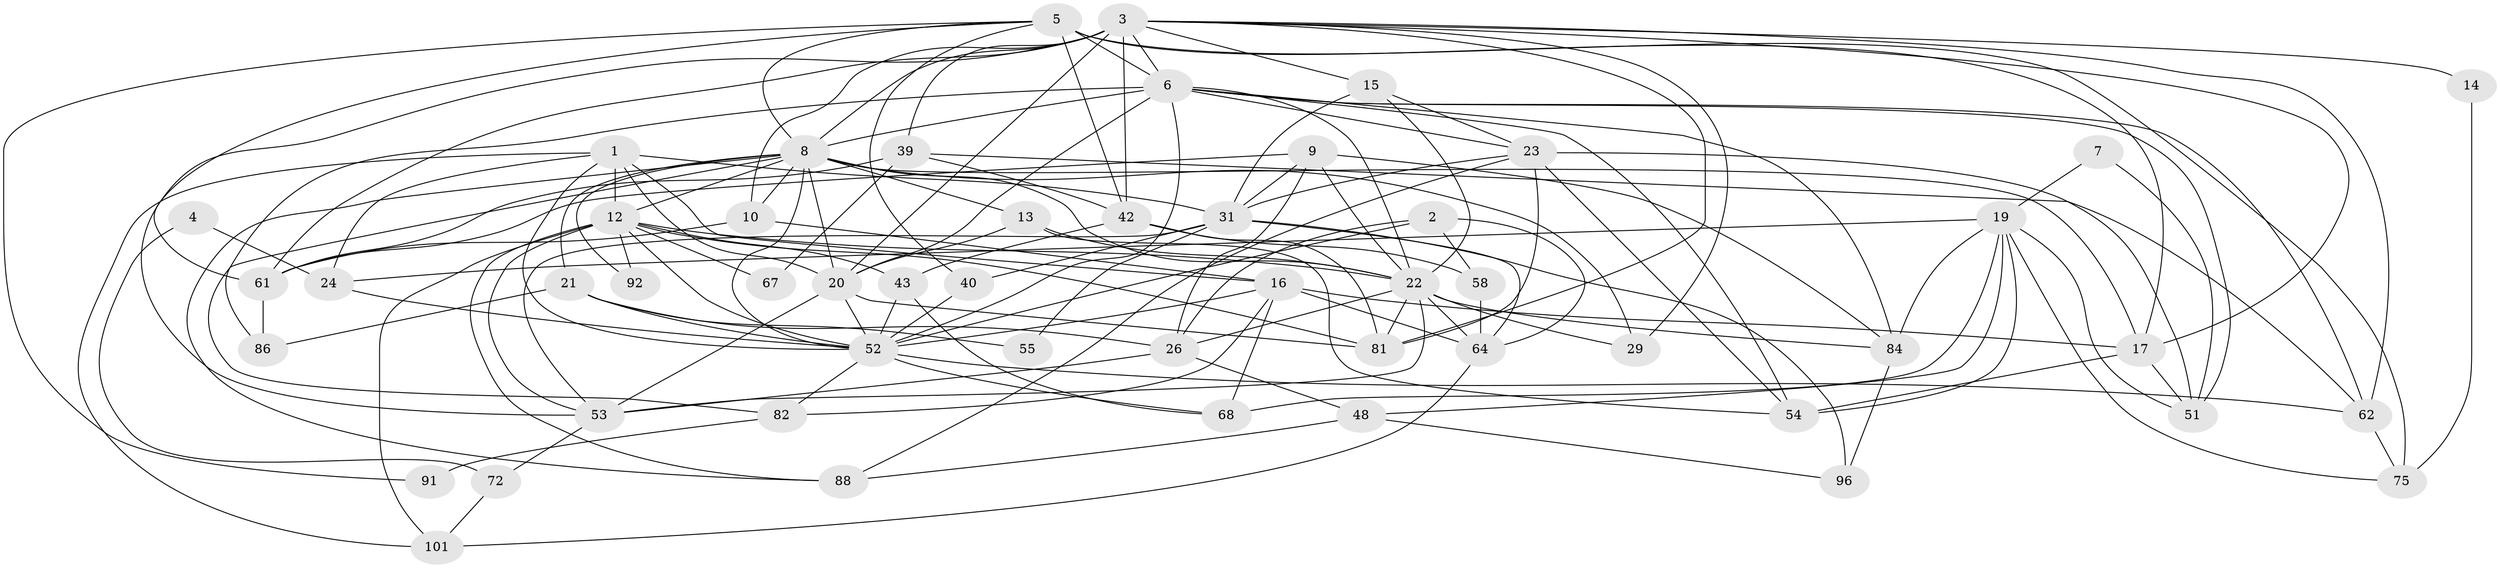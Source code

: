 // original degree distribution, {4: 0.22857142857142856, 3: 0.26666666666666666, 6: 0.12380952380952381, 2: 0.14285714285714285, 5: 0.20952380952380953, 7: 0.01904761904761905, 8: 0.009523809523809525}
// Generated by graph-tools (version 1.1) at 2025/14/03/09/25 04:14:54]
// undirected, 52 vertices, 145 edges
graph export_dot {
graph [start="1"]
  node [color=gray90,style=filled];
  1 [super="+27"];
  2 [super="+11"];
  3 [super="+41+38+18+93"];
  4;
  5 [super="+37+69"];
  6 [super="+99+79+35"];
  7;
  8 [super="+33+28"];
  9 [super="+57"];
  10;
  12 [super="+98+63"];
  13 [super="+90+65"];
  14;
  15 [super="+100"];
  16 [super="+30+74"];
  17;
  19 [super="+34"];
  20 [super="+25+46"];
  21;
  22 [super="+97+36"];
  23 [super="+50"];
  24 [super="+94"];
  26 [super="+47+73"];
  29;
  31 [super="+66+45"];
  39;
  40;
  42 [super="+77+44"];
  43;
  48;
  51;
  52 [super="+103+56+87"];
  53 [super="+80+105"];
  54;
  55;
  58;
  61 [super="+95"];
  62;
  64 [super="+71"];
  67;
  68 [super="+85"];
  72;
  75;
  81;
  82;
  84;
  86;
  88;
  91;
  92;
  96;
  101;
  1 -- 52;
  1 -- 101;
  1 -- 12;
  1 -- 16;
  1 -- 20;
  1 -- 31;
  1 -- 24;
  2 -- 64;
  2 -- 26;
  2 -- 58;
  2 -- 52;
  3 -- 42 [weight=2];
  3 -- 10;
  3 -- 61;
  3 -- 39;
  3 -- 6 [weight=2];
  3 -- 62;
  3 -- 81;
  3 -- 53;
  3 -- 8;
  3 -- 29;
  3 -- 17;
  3 -- 20 [weight=2];
  3 -- 14;
  3 -- 15;
  4 -- 72;
  4 -- 24;
  5 -- 42 [weight=2];
  5 -- 91;
  5 -- 61;
  5 -- 6;
  5 -- 8;
  5 -- 17;
  5 -- 40;
  5 -- 75;
  6 -- 86;
  6 -- 84;
  6 -- 23;
  6 -- 54;
  6 -- 62;
  6 -- 51;
  6 -- 52;
  6 -- 8 [weight=2];
  6 -- 20;
  6 -- 22;
  7 -- 51;
  7 -- 19;
  8 -- 10 [weight=2];
  8 -- 13;
  8 -- 92;
  8 -- 22;
  8 -- 88;
  8 -- 20 [weight=2];
  8 -- 12;
  8 -- 17;
  8 -- 82;
  8 -- 21;
  8 -- 29;
  8 -- 52;
  9 -- 84;
  9 -- 22;
  9 -- 26;
  9 -- 61;
  9 -- 31;
  10 -- 61;
  10 -- 16 [weight=2];
  12 -- 88;
  12 -- 67;
  12 -- 92;
  12 -- 101;
  12 -- 22 [weight=2];
  12 -- 43;
  12 -- 53;
  12 -- 81;
  12 -- 52;
  13 -- 54;
  13 -- 22;
  13 -- 20;
  14 -- 75;
  15 -- 22;
  15 -- 23;
  15 -- 31;
  16 -- 64;
  16 -- 17;
  16 -- 68;
  16 -- 82;
  16 -- 52;
  17 -- 51;
  17 -- 54;
  19 -- 51;
  19 -- 48;
  19 -- 84;
  19 -- 75;
  19 -- 68;
  19 -- 54;
  19 -- 24;
  20 -- 53;
  20 -- 81;
  20 -- 52;
  21 -- 86;
  21 -- 55;
  21 -- 52;
  21 -- 26;
  22 -- 29;
  22 -- 64;
  22 -- 84;
  22 -- 81;
  22 -- 26;
  22 -- 53;
  23 -- 88;
  23 -- 81;
  23 -- 51;
  23 -- 54;
  23 -- 31;
  24 -- 52;
  26 -- 48;
  26 -- 53 [weight=2];
  31 -- 40;
  31 -- 64;
  31 -- 96;
  31 -- 53;
  31 -- 55;
  39 -- 61;
  39 -- 62;
  39 -- 67;
  39 -- 42;
  40 -- 52;
  42 -- 81;
  42 -- 58;
  42 -- 43;
  43 -- 52;
  43 -- 68;
  48 -- 96;
  48 -- 88;
  52 -- 82;
  52 -- 68;
  52 -- 62;
  53 -- 72;
  58 -- 64;
  61 -- 86;
  62 -- 75;
  64 -- 101;
  72 -- 101;
  82 -- 91;
  84 -- 96;
}
